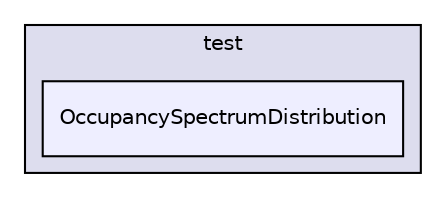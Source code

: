 digraph "quetzal/modules/coalescence/occupancy_spectrum/test/OccupancySpectrumDistribution" {
  compound=true
  node [ fontsize="10", fontname="Helvetica"];
  edge [ labelfontsize="10", labelfontname="Helvetica"];
  subgraph clusterdir_45bdf26323ebf9ed667d08dc44dc54ff {
    graph [ bgcolor="#ddddee", pencolor="black", label="test" fontname="Helvetica", fontsize="10", URL="dir_45bdf26323ebf9ed667d08dc44dc54ff.html"]
  dir_4c93baea34ae4f98e675226d6b80f5cf [shape=box, label="OccupancySpectrumDistribution", style="filled", fillcolor="#eeeeff", pencolor="black", URL="dir_4c93baea34ae4f98e675226d6b80f5cf.html"];
  }
}
